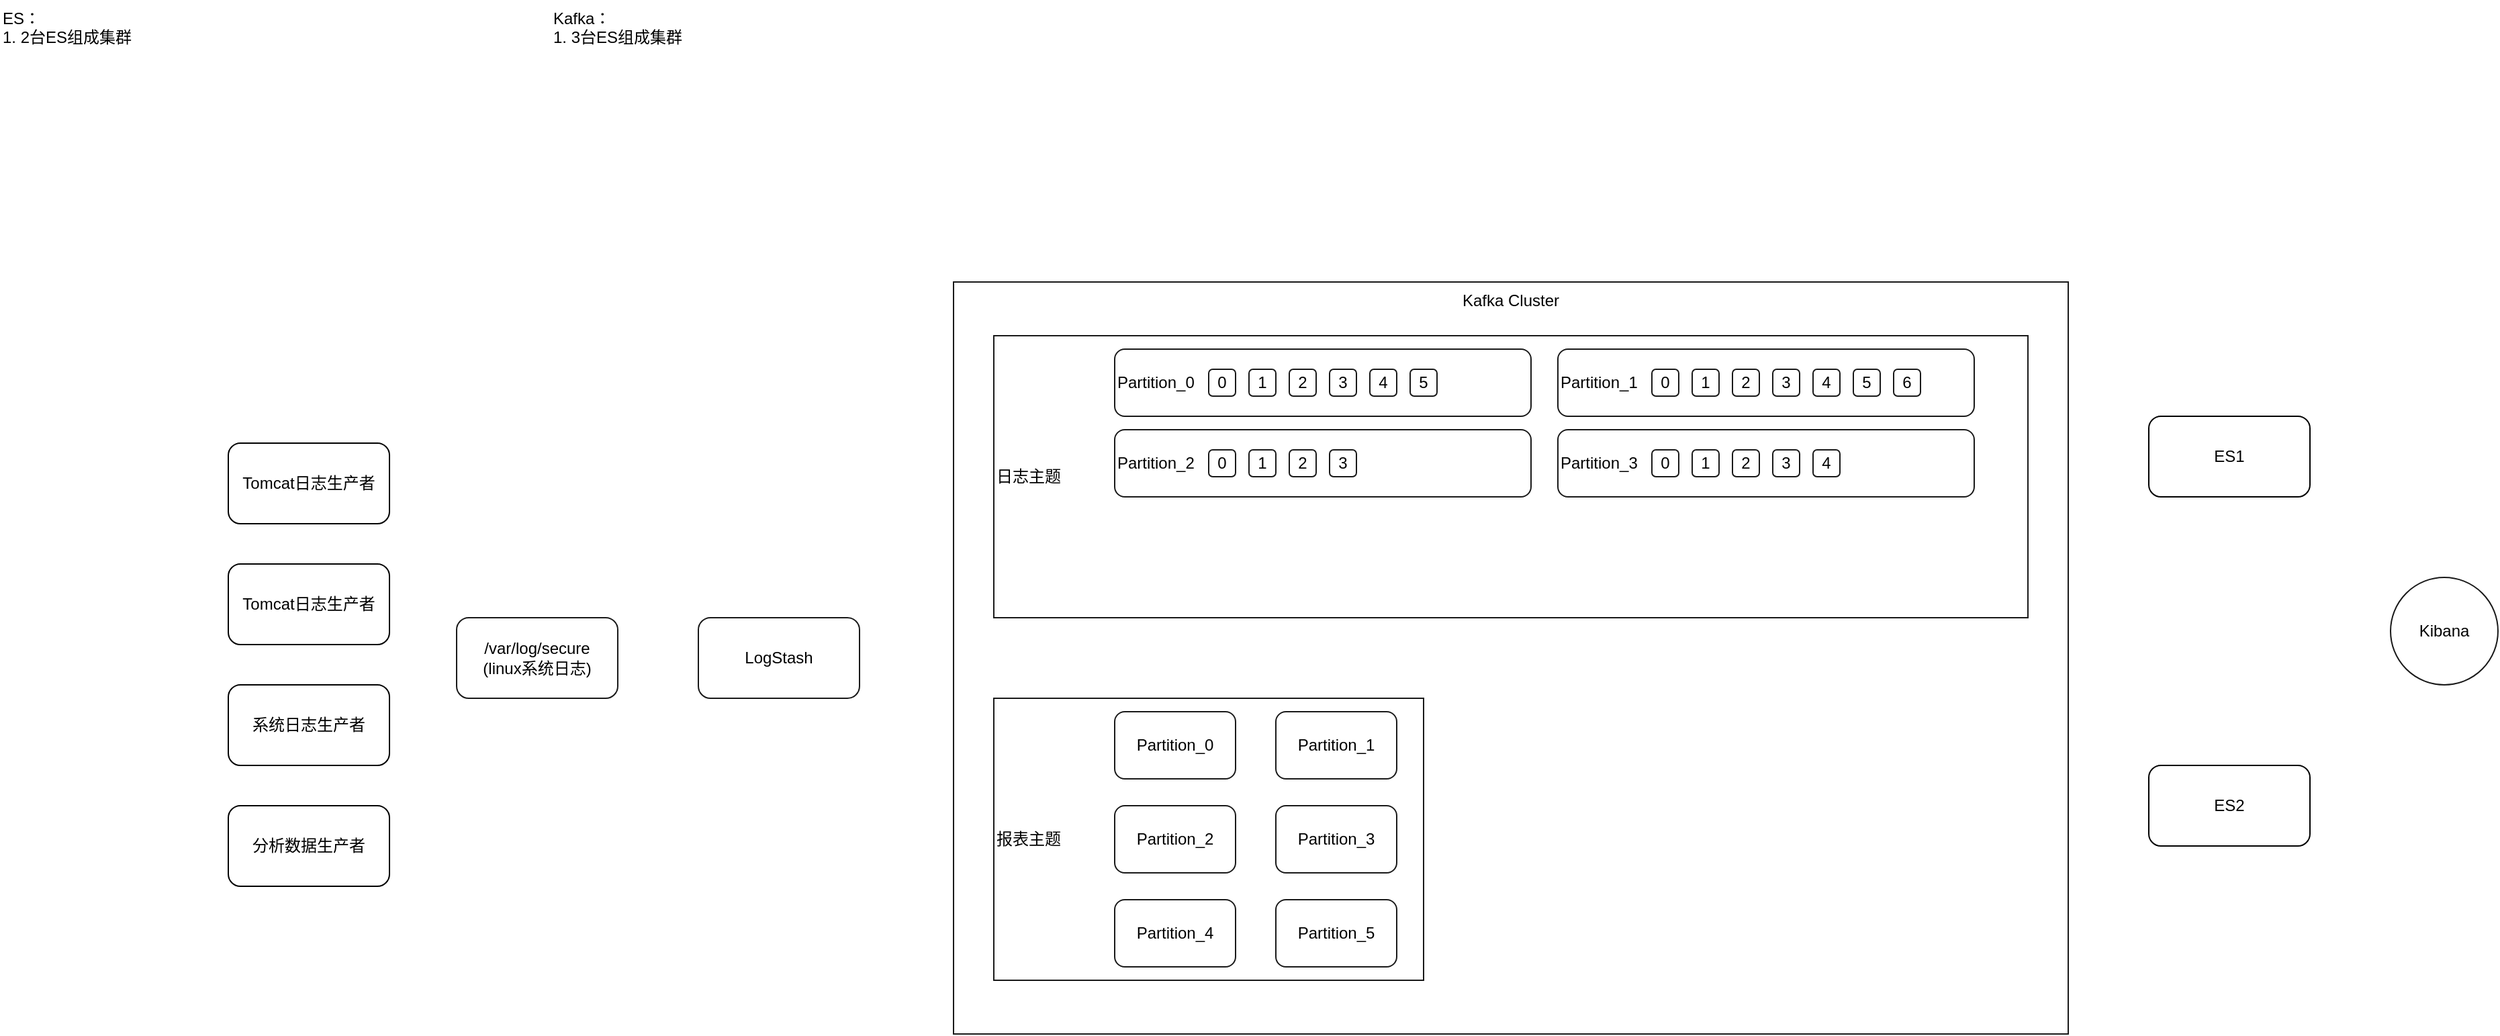 <mxfile version="13.3.5" type="github">
  <diagram id="3makm_YaJrVtaU_NSyJ_" name="Page-1">
    <mxGraphModel dx="4401" dy="4498" grid="1" gridSize="10" guides="1" tooltips="1" connect="1" arrows="1" fold="1" page="1" pageScale="1" pageWidth="2339" pageHeight="3300" math="0" shadow="0">
      <root>
        <mxCell id="0" />
        <mxCell id="1" parent="0" />
        <mxCell id="s8ctC6jzm8qqU47r-SyN-14" value="Kafka Cluster" style="rounded=0;whiteSpace=wrap;html=1;opacity=90;align=center;verticalAlign=top;" vertex="1" parent="1">
          <mxGeometry x="550" y="150" width="830" height="560" as="geometry" />
        </mxCell>
        <mxCell id="5XpMq87SmSRbmd2YtVUi-1" value="Tomcat日志生产者" style="rounded=1;whiteSpace=wrap;html=1;" parent="1" vertex="1">
          <mxGeometry x="10" y="360" width="120" height="60" as="geometry" />
        </mxCell>
        <mxCell id="5XpMq87SmSRbmd2YtVUi-2" value="日志主题" style="rounded=0;whiteSpace=wrap;html=1;opacity=90;align=left;" parent="1" vertex="1">
          <mxGeometry x="580" y="190" width="770" height="210" as="geometry" />
        </mxCell>
        <mxCell id="5XpMq87SmSRbmd2YtVUi-3" value="Partition_0" style="rounded=1;whiteSpace=wrap;html=1;opacity=90;align=left;" parent="1" vertex="1">
          <mxGeometry x="670" y="200" width="310" height="50" as="geometry" />
        </mxCell>
        <mxCell id="5XpMq87SmSRbmd2YtVUi-9" value="ES1" style="rounded=1;whiteSpace=wrap;html=1;" parent="1" vertex="1">
          <mxGeometry x="1440" y="250" width="120" height="60" as="geometry" />
        </mxCell>
        <mxCell id="5XpMq87SmSRbmd2YtVUi-10" value="ES2" style="rounded=1;whiteSpace=wrap;html=1;" parent="1" vertex="1">
          <mxGeometry x="1440" y="510" width="120" height="60" as="geometry" />
        </mxCell>
        <mxCell id="5XpMq87SmSRbmd2YtVUi-11" value="系统日志生产者" style="rounded=1;whiteSpace=wrap;html=1;" parent="1" vertex="1">
          <mxGeometry x="10" y="450" width="120" height="60" as="geometry" />
        </mxCell>
        <mxCell id="5XpMq87SmSRbmd2YtVUi-12" value="分析数据生产者" style="rounded=1;whiteSpace=wrap;html=1;" parent="1" vertex="1">
          <mxGeometry x="10" y="540" width="120" height="60" as="geometry" />
        </mxCell>
        <mxCell id="5XpMq87SmSRbmd2YtVUi-20" value="Tomcat日志生产者" style="rounded=1;whiteSpace=wrap;html=1;" parent="1" vertex="1">
          <mxGeometry x="10" y="270" width="120" height="60" as="geometry" />
        </mxCell>
        <mxCell id="s8ctC6jzm8qqU47r-SyN-1" value="/var/log/secure&lt;br&gt;(linux系统日志)" style="rounded=1;whiteSpace=wrap;html=1;opacity=90;" vertex="1" parent="1">
          <mxGeometry x="180" y="400" width="120" height="60" as="geometry" />
        </mxCell>
        <mxCell id="s8ctC6jzm8qqU47r-SyN-2" value="LogStash" style="rounded=1;whiteSpace=wrap;html=1;opacity=90;" vertex="1" parent="1">
          <mxGeometry x="360" y="400" width="120" height="60" as="geometry" />
        </mxCell>
        <mxCell id="s8ctC6jzm8qqU47r-SyN-7" value="报表主题" style="rounded=0;whiteSpace=wrap;html=1;opacity=90;align=left;" vertex="1" parent="1">
          <mxGeometry x="580" y="460" width="320" height="210" as="geometry" />
        </mxCell>
        <mxCell id="s8ctC6jzm8qqU47r-SyN-8" value="Partition_0" style="rounded=1;whiteSpace=wrap;html=1;opacity=90;" vertex="1" parent="1">
          <mxGeometry x="670" y="470" width="90" height="50" as="geometry" />
        </mxCell>
        <mxCell id="s8ctC6jzm8qqU47r-SyN-9" value="Partition_1" style="rounded=1;whiteSpace=wrap;html=1;opacity=90;" vertex="1" parent="1">
          <mxGeometry x="790" y="470" width="90" height="50" as="geometry" />
        </mxCell>
        <mxCell id="s8ctC6jzm8qqU47r-SyN-10" value="Partition_2" style="rounded=1;whiteSpace=wrap;html=1;opacity=90;" vertex="1" parent="1">
          <mxGeometry x="670" y="540" width="90" height="50" as="geometry" />
        </mxCell>
        <mxCell id="s8ctC6jzm8qqU47r-SyN-11" value="Partition_3" style="rounded=1;whiteSpace=wrap;html=1;opacity=90;" vertex="1" parent="1">
          <mxGeometry x="790" y="540" width="90" height="50" as="geometry" />
        </mxCell>
        <mxCell id="s8ctC6jzm8qqU47r-SyN-12" value="Partition_4" style="rounded=1;whiteSpace=wrap;html=1;opacity=90;" vertex="1" parent="1">
          <mxGeometry x="670" y="610" width="90" height="50" as="geometry" />
        </mxCell>
        <mxCell id="s8ctC6jzm8qqU47r-SyN-13" value="Partition_5" style="rounded=1;whiteSpace=wrap;html=1;opacity=90;" vertex="1" parent="1">
          <mxGeometry x="790" y="610" width="90" height="50" as="geometry" />
        </mxCell>
        <mxCell id="s8ctC6jzm8qqU47r-SyN-15" value="Kibana" style="ellipse;whiteSpace=wrap;html=1;aspect=fixed;opacity=90;align=center;" vertex="1" parent="1">
          <mxGeometry x="1620" y="370" width="80" height="80" as="geometry" />
        </mxCell>
        <mxCell id="s8ctC6jzm8qqU47r-SyN-16" value="ES：&lt;br&gt;1. 2台ES组成集群" style="text;html=1;strokeColor=none;fillColor=none;align=left;verticalAlign=top;whiteSpace=wrap;rounded=0;opacity=90;" vertex="1" parent="1">
          <mxGeometry x="-160" y="-60" width="380" height="200" as="geometry" />
        </mxCell>
        <mxCell id="s8ctC6jzm8qqU47r-SyN-17" value="Kafka：&lt;br&gt;1. 3台ES组成集群" style="text;html=1;strokeColor=none;fillColor=none;align=left;verticalAlign=top;whiteSpace=wrap;rounded=0;opacity=90;" vertex="1" parent="1">
          <mxGeometry x="250" y="-60" width="380" height="200" as="geometry" />
        </mxCell>
        <mxCell id="s8ctC6jzm8qqU47r-SyN-18" value="0" style="rounded=1;whiteSpace=wrap;html=1;opacity=90;align=center;" vertex="1" parent="1">
          <mxGeometry x="740" y="215" width="20" height="20" as="geometry" />
        </mxCell>
        <mxCell id="s8ctC6jzm8qqU47r-SyN-19" value="1" style="rounded=1;whiteSpace=wrap;html=1;opacity=90;align=center;" vertex="1" parent="1">
          <mxGeometry x="770" y="215" width="20" height="20" as="geometry" />
        </mxCell>
        <mxCell id="s8ctC6jzm8qqU47r-SyN-20" value="2" style="rounded=1;whiteSpace=wrap;html=1;opacity=90;align=center;" vertex="1" parent="1">
          <mxGeometry x="800" y="215" width="20" height="20" as="geometry" />
        </mxCell>
        <mxCell id="s8ctC6jzm8qqU47r-SyN-21" value="3" style="rounded=1;whiteSpace=wrap;html=1;opacity=90;align=center;" vertex="1" parent="1">
          <mxGeometry x="830" y="215" width="20" height="20" as="geometry" />
        </mxCell>
        <mxCell id="s8ctC6jzm8qqU47r-SyN-22" value="4" style="rounded=1;whiteSpace=wrap;html=1;opacity=90;align=center;" vertex="1" parent="1">
          <mxGeometry x="860" y="215" width="20" height="20" as="geometry" />
        </mxCell>
        <mxCell id="s8ctC6jzm8qqU47r-SyN-23" value="5" style="rounded=1;whiteSpace=wrap;html=1;opacity=90;align=center;" vertex="1" parent="1">
          <mxGeometry x="890" y="215" width="20" height="20" as="geometry" />
        </mxCell>
        <mxCell id="s8ctC6jzm8qqU47r-SyN-26" value="Partition_1" style="rounded=1;whiteSpace=wrap;html=1;opacity=90;align=left;" vertex="1" parent="1">
          <mxGeometry x="1000" y="200" width="310" height="50" as="geometry" />
        </mxCell>
        <mxCell id="s8ctC6jzm8qqU47r-SyN-27" value="0" style="rounded=1;whiteSpace=wrap;html=1;opacity=90;align=center;" vertex="1" parent="1">
          <mxGeometry x="1070" y="215" width="20" height="20" as="geometry" />
        </mxCell>
        <mxCell id="s8ctC6jzm8qqU47r-SyN-28" value="1" style="rounded=1;whiteSpace=wrap;html=1;opacity=90;align=center;" vertex="1" parent="1">
          <mxGeometry x="1100" y="215" width="20" height="20" as="geometry" />
        </mxCell>
        <mxCell id="s8ctC6jzm8qqU47r-SyN-29" value="2" style="rounded=1;whiteSpace=wrap;html=1;opacity=90;align=center;" vertex="1" parent="1">
          <mxGeometry x="1130" y="215" width="20" height="20" as="geometry" />
        </mxCell>
        <mxCell id="s8ctC6jzm8qqU47r-SyN-30" value="3" style="rounded=1;whiteSpace=wrap;html=1;opacity=90;align=center;" vertex="1" parent="1">
          <mxGeometry x="1160" y="215" width="20" height="20" as="geometry" />
        </mxCell>
        <mxCell id="s8ctC6jzm8qqU47r-SyN-31" value="4" style="rounded=1;whiteSpace=wrap;html=1;opacity=90;align=center;" vertex="1" parent="1">
          <mxGeometry x="1190" y="215" width="20" height="20" as="geometry" />
        </mxCell>
        <mxCell id="s8ctC6jzm8qqU47r-SyN-32" value="5" style="rounded=1;whiteSpace=wrap;html=1;opacity=90;align=center;" vertex="1" parent="1">
          <mxGeometry x="1220" y="215" width="20" height="20" as="geometry" />
        </mxCell>
        <mxCell id="s8ctC6jzm8qqU47r-SyN-33" value="6" style="rounded=1;whiteSpace=wrap;html=1;opacity=90;align=center;" vertex="1" parent="1">
          <mxGeometry x="1250" y="215" width="20" height="20" as="geometry" />
        </mxCell>
        <mxCell id="s8ctC6jzm8qqU47r-SyN-37" value="Partition_2" style="rounded=1;whiteSpace=wrap;html=1;opacity=90;align=left;" vertex="1" parent="1">
          <mxGeometry x="670" y="260" width="310" height="50" as="geometry" />
        </mxCell>
        <mxCell id="s8ctC6jzm8qqU47r-SyN-38" value="0" style="rounded=1;whiteSpace=wrap;html=1;opacity=90;align=center;" vertex="1" parent="1">
          <mxGeometry x="740" y="275" width="20" height="20" as="geometry" />
        </mxCell>
        <mxCell id="s8ctC6jzm8qqU47r-SyN-39" value="1" style="rounded=1;whiteSpace=wrap;html=1;opacity=90;align=center;" vertex="1" parent="1">
          <mxGeometry x="770" y="275" width="20" height="20" as="geometry" />
        </mxCell>
        <mxCell id="s8ctC6jzm8qqU47r-SyN-40" value="2" style="rounded=1;whiteSpace=wrap;html=1;opacity=90;align=center;" vertex="1" parent="1">
          <mxGeometry x="800" y="275" width="20" height="20" as="geometry" />
        </mxCell>
        <mxCell id="s8ctC6jzm8qqU47r-SyN-41" value="3" style="rounded=1;whiteSpace=wrap;html=1;opacity=90;align=center;" vertex="1" parent="1">
          <mxGeometry x="830" y="275" width="20" height="20" as="geometry" />
        </mxCell>
        <mxCell id="s8ctC6jzm8qqU47r-SyN-45" value="Partition_3" style="rounded=1;whiteSpace=wrap;html=1;opacity=90;align=left;" vertex="1" parent="1">
          <mxGeometry x="1000" y="260" width="310" height="50" as="geometry" />
        </mxCell>
        <mxCell id="s8ctC6jzm8qqU47r-SyN-46" value="0" style="rounded=1;whiteSpace=wrap;html=1;opacity=90;align=center;" vertex="1" parent="1">
          <mxGeometry x="1070" y="275" width="20" height="20" as="geometry" />
        </mxCell>
        <mxCell id="s8ctC6jzm8qqU47r-SyN-47" value="1" style="rounded=1;whiteSpace=wrap;html=1;opacity=90;align=center;" vertex="1" parent="1">
          <mxGeometry x="1100" y="275" width="20" height="20" as="geometry" />
        </mxCell>
        <mxCell id="s8ctC6jzm8qqU47r-SyN-48" value="2" style="rounded=1;whiteSpace=wrap;html=1;opacity=90;align=center;" vertex="1" parent="1">
          <mxGeometry x="1130" y="275" width="20" height="20" as="geometry" />
        </mxCell>
        <mxCell id="s8ctC6jzm8qqU47r-SyN-49" value="3" style="rounded=1;whiteSpace=wrap;html=1;opacity=90;align=center;" vertex="1" parent="1">
          <mxGeometry x="1160" y="275" width="20" height="20" as="geometry" />
        </mxCell>
        <mxCell id="s8ctC6jzm8qqU47r-SyN-50" value="4" style="rounded=1;whiteSpace=wrap;html=1;opacity=90;align=center;" vertex="1" parent="1">
          <mxGeometry x="1190" y="275" width="20" height="20" as="geometry" />
        </mxCell>
      </root>
    </mxGraphModel>
  </diagram>
</mxfile>
